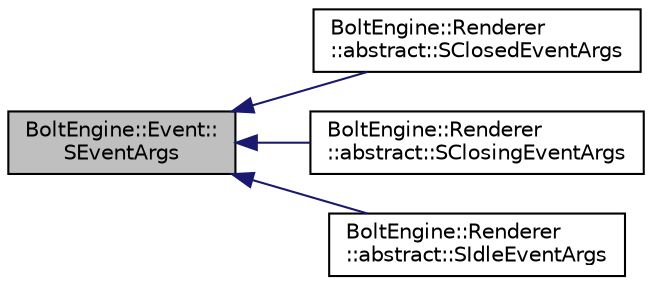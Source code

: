digraph "BoltEngine::Event::SEventArgs"
{
  edge [fontname="Helvetica",fontsize="10",labelfontname="Helvetica",labelfontsize="10"];
  node [fontname="Helvetica",fontsize="10",shape=record];
  rankdir="LR";
  Node1 [label="BoltEngine::Event::\lSEventArgs",height=0.2,width=0.4,color="black", fillcolor="grey75", style="filled" fontcolor="black"];
  Node1 -> Node2 [dir="back",color="midnightblue",fontsize="10",style="solid",fontname="Helvetica"];
  Node2 [label="BoltEngine::Renderer\l::abstract::SClosedEventArgs",height=0.2,width=0.4,color="black", fillcolor="white", style="filled",URL="$struct_bolt_engine_1_1_renderer_1_1abstract_1_1_s_closed_event_args.html"];
  Node1 -> Node3 [dir="back",color="midnightblue",fontsize="10",style="solid",fontname="Helvetica"];
  Node3 [label="BoltEngine::Renderer\l::abstract::SClosingEventArgs",height=0.2,width=0.4,color="black", fillcolor="white", style="filled",URL="$struct_bolt_engine_1_1_renderer_1_1abstract_1_1_s_closing_event_args.html"];
  Node1 -> Node4 [dir="back",color="midnightblue",fontsize="10",style="solid",fontname="Helvetica"];
  Node4 [label="BoltEngine::Renderer\l::abstract::SIdleEventArgs",height=0.2,width=0.4,color="black", fillcolor="white", style="filled",URL="$struct_bolt_engine_1_1_renderer_1_1abstract_1_1_s_idle_event_args.html"];
}
